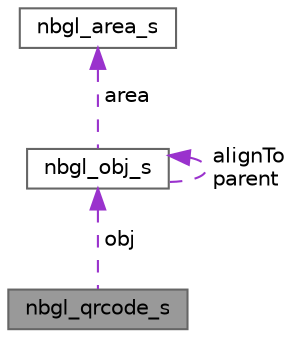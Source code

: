 digraph "nbgl_qrcode_s"
{
 // LATEX_PDF_SIZE
  bgcolor="transparent";
  edge [fontname=Helvetica,fontsize=10,labelfontname=Helvetica,labelfontsize=10];
  node [fontname=Helvetica,fontsize=10,shape=box,height=0.2,width=0.4];
  Node1 [label="nbgl_qrcode_s",height=0.2,width=0.4,color="gray40", fillcolor="grey60", style="filled", fontcolor="black",tooltip="struct to represent a QR code (QR_CODE type), whose size is fixed"];
  Node2 -> Node1 [dir="back",color="darkorchid3",style="dashed",label=" obj" ];
  Node2 [label="nbgl_obj_s",height=0.2,width=0.4,color="gray40", fillcolor="white", style="filled",URL="$structnbgl__obj__s.html",tooltip="Common structure for all graphical objects."];
  Node3 -> Node2 [dir="back",color="darkorchid3",style="dashed",label=" area" ];
  Node3 [label="nbgl_area_s",height=0.2,width=0.4,color="gray40", fillcolor="white", style="filled",URL="$structnbgl__area__s.html",tooltip="Represents a rectangle area of the screen."];
  Node2 -> Node2 [dir="back",color="darkorchid3",style="dashed",label=" alignTo\nparent" ];
}
